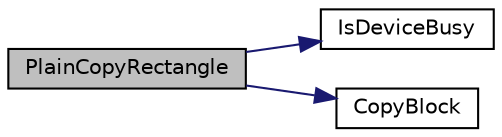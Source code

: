 digraph "PlainCopyRectangle"
{
  edge [fontname="Helvetica",fontsize="10",labelfontname="Helvetica",labelfontsize="10"];
  node [fontname="Helvetica",fontsize="10",shape=record];
  rankdir="LR";
  Node1 [label="PlainCopyRectangle",height=0.2,width=0.4,color="black", fillcolor="grey75", style="filled", fontcolor="black"];
  Node1 -> Node2 [color="midnightblue",fontsize="10",style="solid"];
  Node2 [label="IsDeviceBusy",height=0.2,width=0.4,color="black", fillcolor="white", style="filled",URL="$drv_t_f_t001_8c.html#a0ff44afc8539dc2bfe7acc1fce987b5a"];
  Node1 -> Node3 [color="midnightblue",fontsize="10",style="solid"];
  Node3 [label="CopyBlock",height=0.2,width=0.4,color="black", fillcolor="white", style="filled",URL="$mchp_gfx_drv_8c.html#a4d9c11932c17f537f130645191843755"];
}
